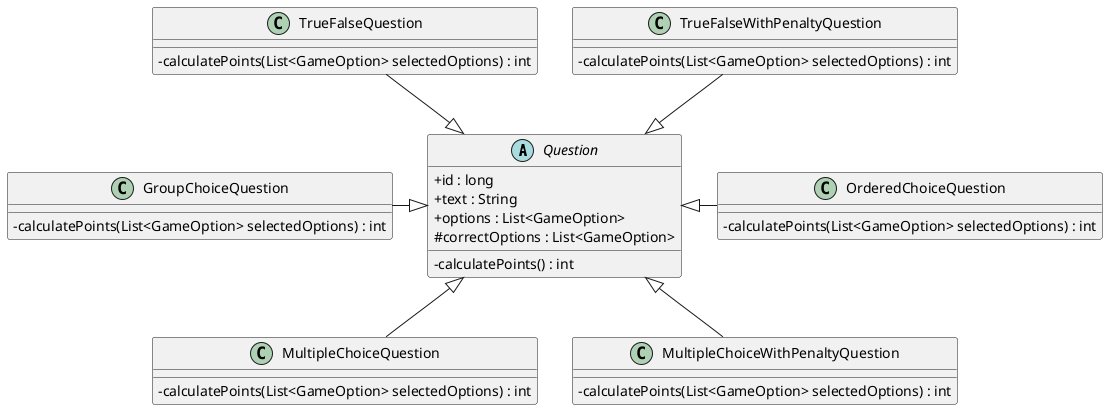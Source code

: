@startuml DiagramaUML-DetallePreguntas-TP2

skinparam classAttributeIconSize 0

abstract Question{
    + id : long
    + text : String
    + options : List<GameOption>
    # correctOptions : List<GameOption>
    - calculatePoints() : int
}

class TrueFalseQuestion{
    - calculatePoints(List<GameOption> selectedOptions) : int
}

class TrueFalseWithPenaltyQuestion{
    - calculatePoints(List<GameOption> selectedOptions) : int
}

class OrderedChoiceQuestion{
    - calculatePoints(List<GameOption> selectedOptions) : int
}

class MultipleChoiceQuestion{
    - calculatePoints(List<GameOption> selectedOptions) : int
}

class MultipleChoiceWithPenaltyQuestion{
    - calculatePoints(List<GameOption> selectedOptions) : int
}

class GroupChoiceQuestion{
    - calculatePoints(List<GameOption> selectedOptions) : int
}


TrueFalseQuestion --|> Question
TrueFalseWithPenaltyQuestion --|> Question

OrderedChoiceQuestion --left|> Question

MultipleChoiceQuestion --up|> Question
MultipleChoiceWithPenaltyQuestion --up|> Question

GroupChoiceQuestion --right|> Question

@enduml